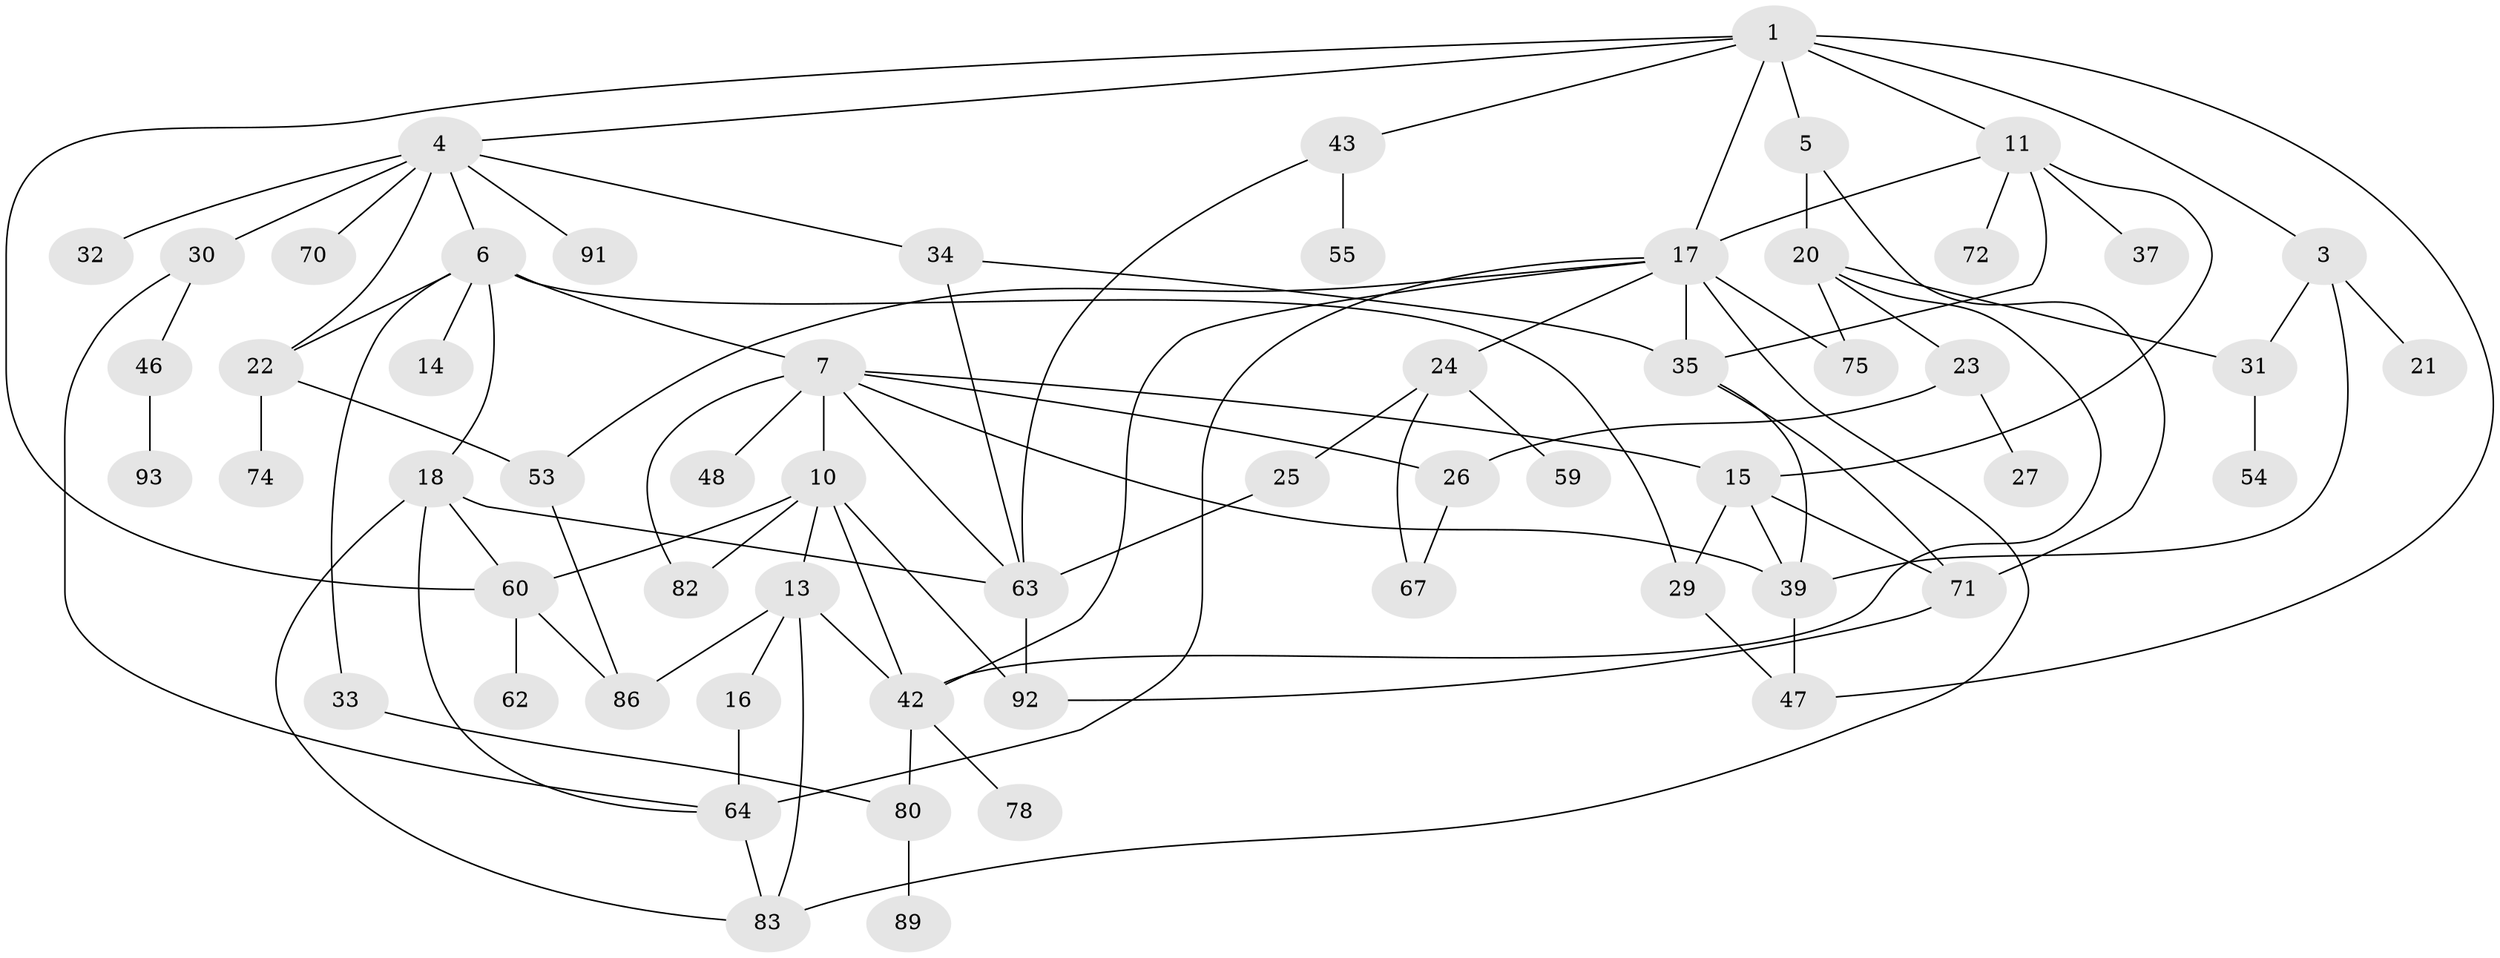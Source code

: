 // Generated by graph-tools (version 1.1) at 2025/51/02/27/25 19:51:39]
// undirected, 59 vertices, 97 edges
graph export_dot {
graph [start="1"]
  node [color=gray90,style=filled];
  1 [super="+2"];
  3 [super="+9"];
  4 [super="+12"];
  5;
  6 [super="+8"];
  7 [super="+19"];
  10 [super="+52"];
  11 [super="+28"];
  13 [super="+79"];
  14 [super="+66"];
  15 [super="+44"];
  16 [super="+38"];
  17 [super="+65"];
  18 [super="+36"];
  20;
  21;
  22 [super="+87"];
  23 [super="+40"];
  24 [super="+90"];
  25;
  26;
  27;
  29;
  30;
  31 [super="+51"];
  32 [super="+41"];
  33 [super="+49"];
  34;
  35 [super="+73"];
  37;
  39 [super="+57"];
  42 [super="+50"];
  43 [super="+45"];
  46 [super="+56"];
  47 [super="+77"];
  48;
  53 [super="+58"];
  54;
  55;
  59;
  60 [super="+61"];
  62;
  63 [super="+76"];
  64 [super="+69"];
  67 [super="+68"];
  70;
  71 [super="+81"];
  72;
  74;
  75;
  78;
  80 [super="+88"];
  82 [super="+85"];
  83 [super="+84"];
  86;
  89;
  91;
  92;
  93;
  1 -- 3;
  1 -- 4;
  1 -- 17;
  1 -- 47;
  1 -- 60;
  1 -- 11;
  1 -- 43;
  1 -- 5;
  3 -- 39;
  3 -- 21;
  3 -- 31;
  4 -- 6;
  4 -- 22;
  4 -- 32;
  4 -- 34;
  4 -- 91;
  4 -- 70;
  4 -- 30;
  5 -- 20;
  5 -- 71;
  6 -- 7;
  6 -- 14;
  6 -- 18;
  6 -- 29;
  6 -- 33;
  6 -- 22;
  7 -- 10 [weight=2];
  7 -- 15;
  7 -- 48;
  7 -- 26;
  7 -- 63;
  7 -- 82;
  7 -- 39;
  10 -- 13;
  10 -- 42;
  10 -- 82;
  10 -- 60;
  10 -- 92;
  11 -- 15;
  11 -- 35;
  11 -- 17;
  11 -- 72;
  11 -- 37;
  13 -- 16;
  13 -- 83;
  13 -- 42;
  13 -- 86;
  15 -- 29;
  15 -- 39;
  15 -- 71;
  16 -- 64;
  17 -- 24;
  17 -- 64;
  17 -- 75;
  17 -- 53;
  17 -- 42;
  17 -- 35;
  17 -- 83;
  18 -- 64;
  18 -- 60;
  18 -- 63;
  18 -- 83;
  20 -- 23;
  20 -- 31;
  20 -- 75;
  20 -- 42;
  22 -- 53;
  22 -- 74;
  23 -- 27;
  23 -- 26;
  24 -- 25;
  24 -- 59;
  24 -- 67;
  25 -- 63;
  26 -- 67;
  29 -- 47;
  30 -- 46;
  30 -- 64;
  31 -- 54;
  33 -- 80;
  34 -- 35;
  34 -- 63;
  35 -- 39;
  35 -- 71;
  39 -- 47;
  42 -- 78;
  42 -- 80;
  43 -- 55;
  43 -- 63;
  46 -- 93;
  53 -- 86;
  60 -- 62;
  60 -- 86;
  63 -- 92;
  64 -- 83;
  71 -- 92;
  80 -- 89;
}
